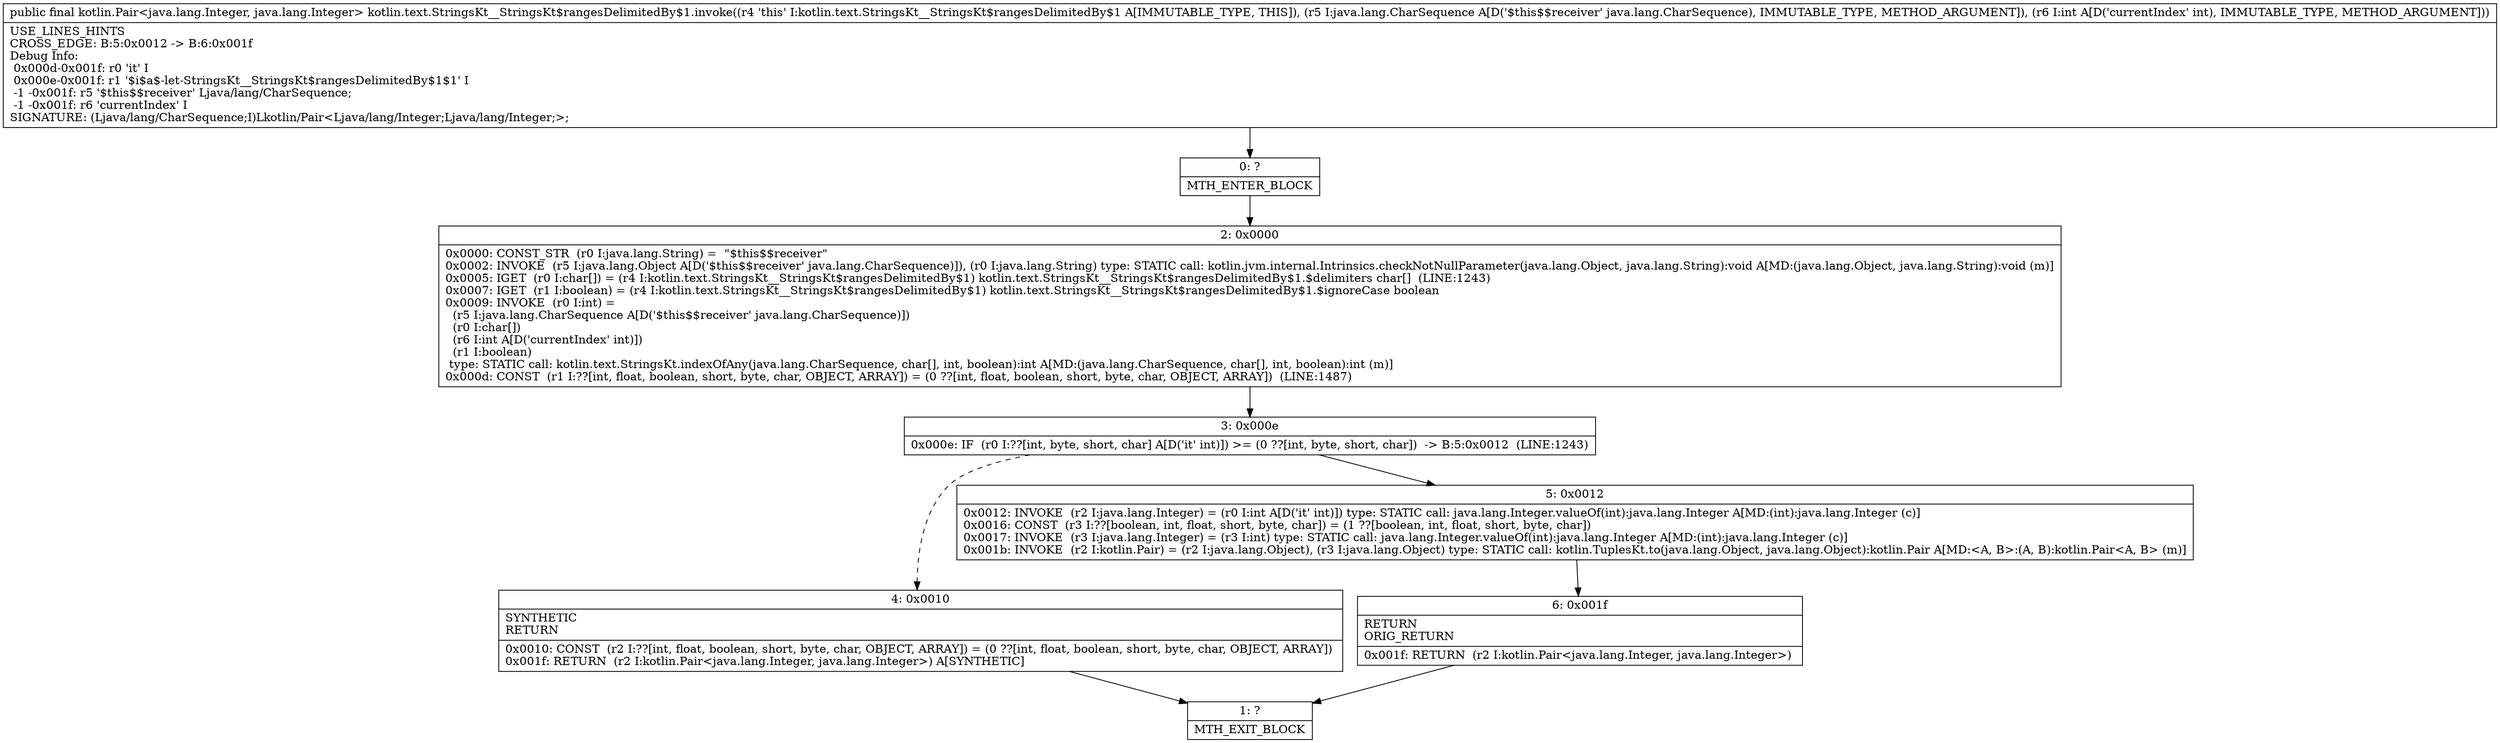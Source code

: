 digraph "CFG forkotlin.text.StringsKt__StringsKt$rangesDelimitedBy$1.invoke(Ljava\/lang\/CharSequence;I)Lkotlin\/Pair;" {
Node_0 [shape=record,label="{0\:\ ?|MTH_ENTER_BLOCK\l}"];
Node_2 [shape=record,label="{2\:\ 0x0000|0x0000: CONST_STR  (r0 I:java.lang.String) =  \"$this$$receiver\" \l0x0002: INVOKE  (r5 I:java.lang.Object A[D('$this$$receiver' java.lang.CharSequence)]), (r0 I:java.lang.String) type: STATIC call: kotlin.jvm.internal.Intrinsics.checkNotNullParameter(java.lang.Object, java.lang.String):void A[MD:(java.lang.Object, java.lang.String):void (m)]\l0x0005: IGET  (r0 I:char[]) = (r4 I:kotlin.text.StringsKt__StringsKt$rangesDelimitedBy$1) kotlin.text.StringsKt__StringsKt$rangesDelimitedBy$1.$delimiters char[]  (LINE:1243)\l0x0007: IGET  (r1 I:boolean) = (r4 I:kotlin.text.StringsKt__StringsKt$rangesDelimitedBy$1) kotlin.text.StringsKt__StringsKt$rangesDelimitedBy$1.$ignoreCase boolean \l0x0009: INVOKE  (r0 I:int) = \l  (r5 I:java.lang.CharSequence A[D('$this$$receiver' java.lang.CharSequence)])\l  (r0 I:char[])\l  (r6 I:int A[D('currentIndex' int)])\l  (r1 I:boolean)\l type: STATIC call: kotlin.text.StringsKt.indexOfAny(java.lang.CharSequence, char[], int, boolean):int A[MD:(java.lang.CharSequence, char[], int, boolean):int (m)]\l0x000d: CONST  (r1 I:??[int, float, boolean, short, byte, char, OBJECT, ARRAY]) = (0 ??[int, float, boolean, short, byte, char, OBJECT, ARRAY])  (LINE:1487)\l}"];
Node_3 [shape=record,label="{3\:\ 0x000e|0x000e: IF  (r0 I:??[int, byte, short, char] A[D('it' int)]) \>= (0 ??[int, byte, short, char])  \-\> B:5:0x0012  (LINE:1243)\l}"];
Node_4 [shape=record,label="{4\:\ 0x0010|SYNTHETIC\lRETURN\l|0x0010: CONST  (r2 I:??[int, float, boolean, short, byte, char, OBJECT, ARRAY]) = (0 ??[int, float, boolean, short, byte, char, OBJECT, ARRAY]) \l0x001f: RETURN  (r2 I:kotlin.Pair\<java.lang.Integer, java.lang.Integer\>) A[SYNTHETIC]\l}"];
Node_1 [shape=record,label="{1\:\ ?|MTH_EXIT_BLOCK\l}"];
Node_5 [shape=record,label="{5\:\ 0x0012|0x0012: INVOKE  (r2 I:java.lang.Integer) = (r0 I:int A[D('it' int)]) type: STATIC call: java.lang.Integer.valueOf(int):java.lang.Integer A[MD:(int):java.lang.Integer (c)]\l0x0016: CONST  (r3 I:??[boolean, int, float, short, byte, char]) = (1 ??[boolean, int, float, short, byte, char]) \l0x0017: INVOKE  (r3 I:java.lang.Integer) = (r3 I:int) type: STATIC call: java.lang.Integer.valueOf(int):java.lang.Integer A[MD:(int):java.lang.Integer (c)]\l0x001b: INVOKE  (r2 I:kotlin.Pair) = (r2 I:java.lang.Object), (r3 I:java.lang.Object) type: STATIC call: kotlin.TuplesKt.to(java.lang.Object, java.lang.Object):kotlin.Pair A[MD:\<A, B\>:(A, B):kotlin.Pair\<A, B\> (m)]\l}"];
Node_6 [shape=record,label="{6\:\ 0x001f|RETURN\lORIG_RETURN\l|0x001f: RETURN  (r2 I:kotlin.Pair\<java.lang.Integer, java.lang.Integer\>) \l}"];
MethodNode[shape=record,label="{public final kotlin.Pair\<java.lang.Integer, java.lang.Integer\> kotlin.text.StringsKt__StringsKt$rangesDelimitedBy$1.invoke((r4 'this' I:kotlin.text.StringsKt__StringsKt$rangesDelimitedBy$1 A[IMMUTABLE_TYPE, THIS]), (r5 I:java.lang.CharSequence A[D('$this$$receiver' java.lang.CharSequence), IMMUTABLE_TYPE, METHOD_ARGUMENT]), (r6 I:int A[D('currentIndex' int), IMMUTABLE_TYPE, METHOD_ARGUMENT]))  | USE_LINES_HINTS\lCROSS_EDGE: B:5:0x0012 \-\> B:6:0x001f\lDebug Info:\l  0x000d\-0x001f: r0 'it' I\l  0x000e\-0x001f: r1 '$i$a$\-let\-StringsKt__StringsKt$rangesDelimitedBy$1$1' I\l  \-1 \-0x001f: r5 '$this$$receiver' Ljava\/lang\/CharSequence;\l  \-1 \-0x001f: r6 'currentIndex' I\lSIGNATURE: (Ljava\/lang\/CharSequence;I)Lkotlin\/Pair\<Ljava\/lang\/Integer;Ljava\/lang\/Integer;\>;\l}"];
MethodNode -> Node_0;Node_0 -> Node_2;
Node_2 -> Node_3;
Node_3 -> Node_4[style=dashed];
Node_3 -> Node_5;
Node_4 -> Node_1;
Node_5 -> Node_6;
Node_6 -> Node_1;
}

